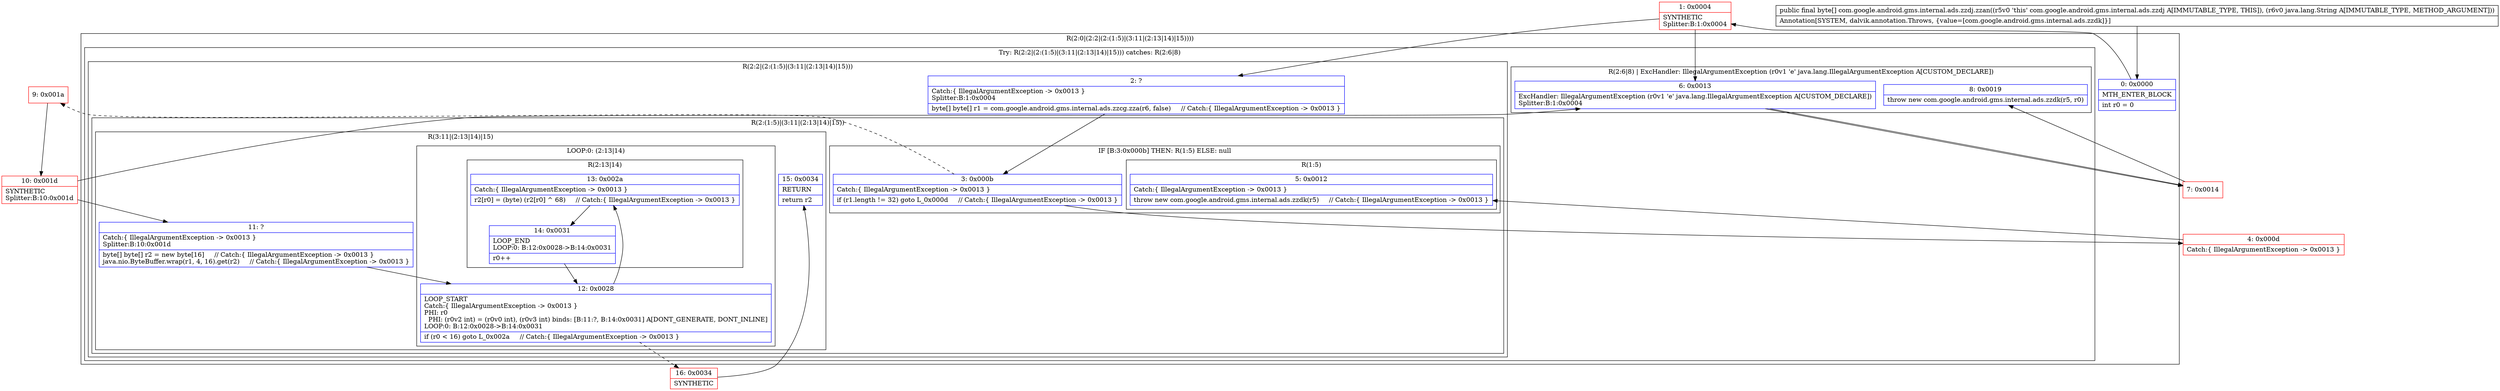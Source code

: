 digraph "CFG forcom.google.android.gms.internal.ads.zzdj.zzan(Ljava\/lang\/String;)[B" {
subgraph cluster_Region_1747067044 {
label = "R(2:0|(2:2|(2:(1:5)|(3:11|(2:13|14)|15))))";
node [shape=record,color=blue];
Node_0 [shape=record,label="{0\:\ 0x0000|MTH_ENTER_BLOCK\l|int r0 = 0\l}"];
subgraph cluster_TryCatchRegion_716798277 {
label = "Try: R(2:2|(2:(1:5)|(3:11|(2:13|14)|15))) catches: R(2:6|8)";
node [shape=record,color=blue];
subgraph cluster_Region_229283933 {
label = "R(2:2|(2:(1:5)|(3:11|(2:13|14)|15)))";
node [shape=record,color=blue];
Node_2 [shape=record,label="{2\:\ ?|Catch:\{ IllegalArgumentException \-\> 0x0013 \}\lSplitter:B:1:0x0004\l|byte[] byte[] r1 = com.google.android.gms.internal.ads.zzcg.zza(r6, false)     \/\/ Catch:\{ IllegalArgumentException \-\> 0x0013 \}\l}"];
subgraph cluster_Region_108814394 {
label = "R(2:(1:5)|(3:11|(2:13|14)|15))";
node [shape=record,color=blue];
subgraph cluster_IfRegion_1962192460 {
label = "IF [B:3:0x000b] THEN: R(1:5) ELSE: null";
node [shape=record,color=blue];
Node_3 [shape=record,label="{3\:\ 0x000b|Catch:\{ IllegalArgumentException \-\> 0x0013 \}\l|if (r1.length != 32) goto L_0x000d     \/\/ Catch:\{ IllegalArgumentException \-\> 0x0013 \}\l}"];
subgraph cluster_Region_1178220724 {
label = "R(1:5)";
node [shape=record,color=blue];
Node_5 [shape=record,label="{5\:\ 0x0012|Catch:\{ IllegalArgumentException \-\> 0x0013 \}\l|throw new com.google.android.gms.internal.ads.zzdk(r5)     \/\/ Catch:\{ IllegalArgumentException \-\> 0x0013 \}\l}"];
}
}
subgraph cluster_Region_169427511 {
label = "R(3:11|(2:13|14)|15)";
node [shape=record,color=blue];
Node_11 [shape=record,label="{11\:\ ?|Catch:\{ IllegalArgumentException \-\> 0x0013 \}\lSplitter:B:10:0x001d\l|byte[] byte[] r2 = new byte[16]     \/\/ Catch:\{ IllegalArgumentException \-\> 0x0013 \}\ljava.nio.ByteBuffer.wrap(r1, 4, 16).get(r2)     \/\/ Catch:\{ IllegalArgumentException \-\> 0x0013 \}\l}"];
subgraph cluster_LoopRegion_538689796 {
label = "LOOP:0: (2:13|14)";
node [shape=record,color=blue];
Node_12 [shape=record,label="{12\:\ 0x0028|LOOP_START\lCatch:\{ IllegalArgumentException \-\> 0x0013 \}\lPHI: r0 \l  PHI: (r0v2 int) = (r0v0 int), (r0v3 int) binds: [B:11:?, B:14:0x0031] A[DONT_GENERATE, DONT_INLINE]\lLOOP:0: B:12:0x0028\-\>B:14:0x0031\l|if (r0 \< 16) goto L_0x002a     \/\/ Catch:\{ IllegalArgumentException \-\> 0x0013 \}\l}"];
subgraph cluster_Region_113720571 {
label = "R(2:13|14)";
node [shape=record,color=blue];
Node_13 [shape=record,label="{13\:\ 0x002a|Catch:\{ IllegalArgumentException \-\> 0x0013 \}\l|r2[r0] = (byte) (r2[r0] ^ 68)     \/\/ Catch:\{ IllegalArgumentException \-\> 0x0013 \}\l}"];
Node_14 [shape=record,label="{14\:\ 0x0031|LOOP_END\lLOOP:0: B:12:0x0028\-\>B:14:0x0031\l|r0++\l}"];
}
}
Node_15 [shape=record,label="{15\:\ 0x0034|RETURN\l|return r2\l}"];
}
}
}
subgraph cluster_Region_1101901126 {
label = "R(2:6|8) | ExcHandler: IllegalArgumentException (r0v1 'e' java.lang.IllegalArgumentException A[CUSTOM_DECLARE])\l";
node [shape=record,color=blue];
Node_6 [shape=record,label="{6\:\ 0x0013|ExcHandler: IllegalArgumentException (r0v1 'e' java.lang.IllegalArgumentException A[CUSTOM_DECLARE])\lSplitter:B:1:0x0004\l}"];
Node_8 [shape=record,label="{8\:\ 0x0019|throw new com.google.android.gms.internal.ads.zzdk(r5, r0)\l}"];
}
}
}
subgraph cluster_Region_1101901126 {
label = "R(2:6|8) | ExcHandler: IllegalArgumentException (r0v1 'e' java.lang.IllegalArgumentException A[CUSTOM_DECLARE])\l";
node [shape=record,color=blue];
Node_6 [shape=record,label="{6\:\ 0x0013|ExcHandler: IllegalArgumentException (r0v1 'e' java.lang.IllegalArgumentException A[CUSTOM_DECLARE])\lSplitter:B:1:0x0004\l}"];
Node_8 [shape=record,label="{8\:\ 0x0019|throw new com.google.android.gms.internal.ads.zzdk(r5, r0)\l}"];
}
Node_1 [shape=record,color=red,label="{1\:\ 0x0004|SYNTHETIC\lSplitter:B:1:0x0004\l}"];
Node_4 [shape=record,color=red,label="{4\:\ 0x000d|Catch:\{ IllegalArgumentException \-\> 0x0013 \}\l}"];
Node_7 [shape=record,color=red,label="{7\:\ 0x0014}"];
Node_9 [shape=record,color=red,label="{9\:\ 0x001a}"];
Node_10 [shape=record,color=red,label="{10\:\ 0x001d|SYNTHETIC\lSplitter:B:10:0x001d\l}"];
Node_16 [shape=record,color=red,label="{16\:\ 0x0034|SYNTHETIC\l}"];
MethodNode[shape=record,label="{public final byte[] com.google.android.gms.internal.ads.zzdj.zzan((r5v0 'this' com.google.android.gms.internal.ads.zzdj A[IMMUTABLE_TYPE, THIS]), (r6v0 java.lang.String A[IMMUTABLE_TYPE, METHOD_ARGUMENT]))  | Annotation[SYSTEM, dalvik.annotation.Throws, \{value=[com.google.android.gms.internal.ads.zzdk]\}]\l}"];
MethodNode -> Node_0;
Node_0 -> Node_1;
Node_2 -> Node_3;
Node_3 -> Node_4;
Node_3 -> Node_9[style=dashed];
Node_11 -> Node_12;
Node_12 -> Node_13;
Node_12 -> Node_16[style=dashed];
Node_13 -> Node_14;
Node_14 -> Node_12;
Node_6 -> Node_7;
Node_6 -> Node_7;
Node_1 -> Node_2;
Node_1 -> Node_6;
Node_4 -> Node_5;
Node_7 -> Node_8;
Node_9 -> Node_10;
Node_10 -> Node_11;
Node_10 -> Node_6;
Node_16 -> Node_15;
}

